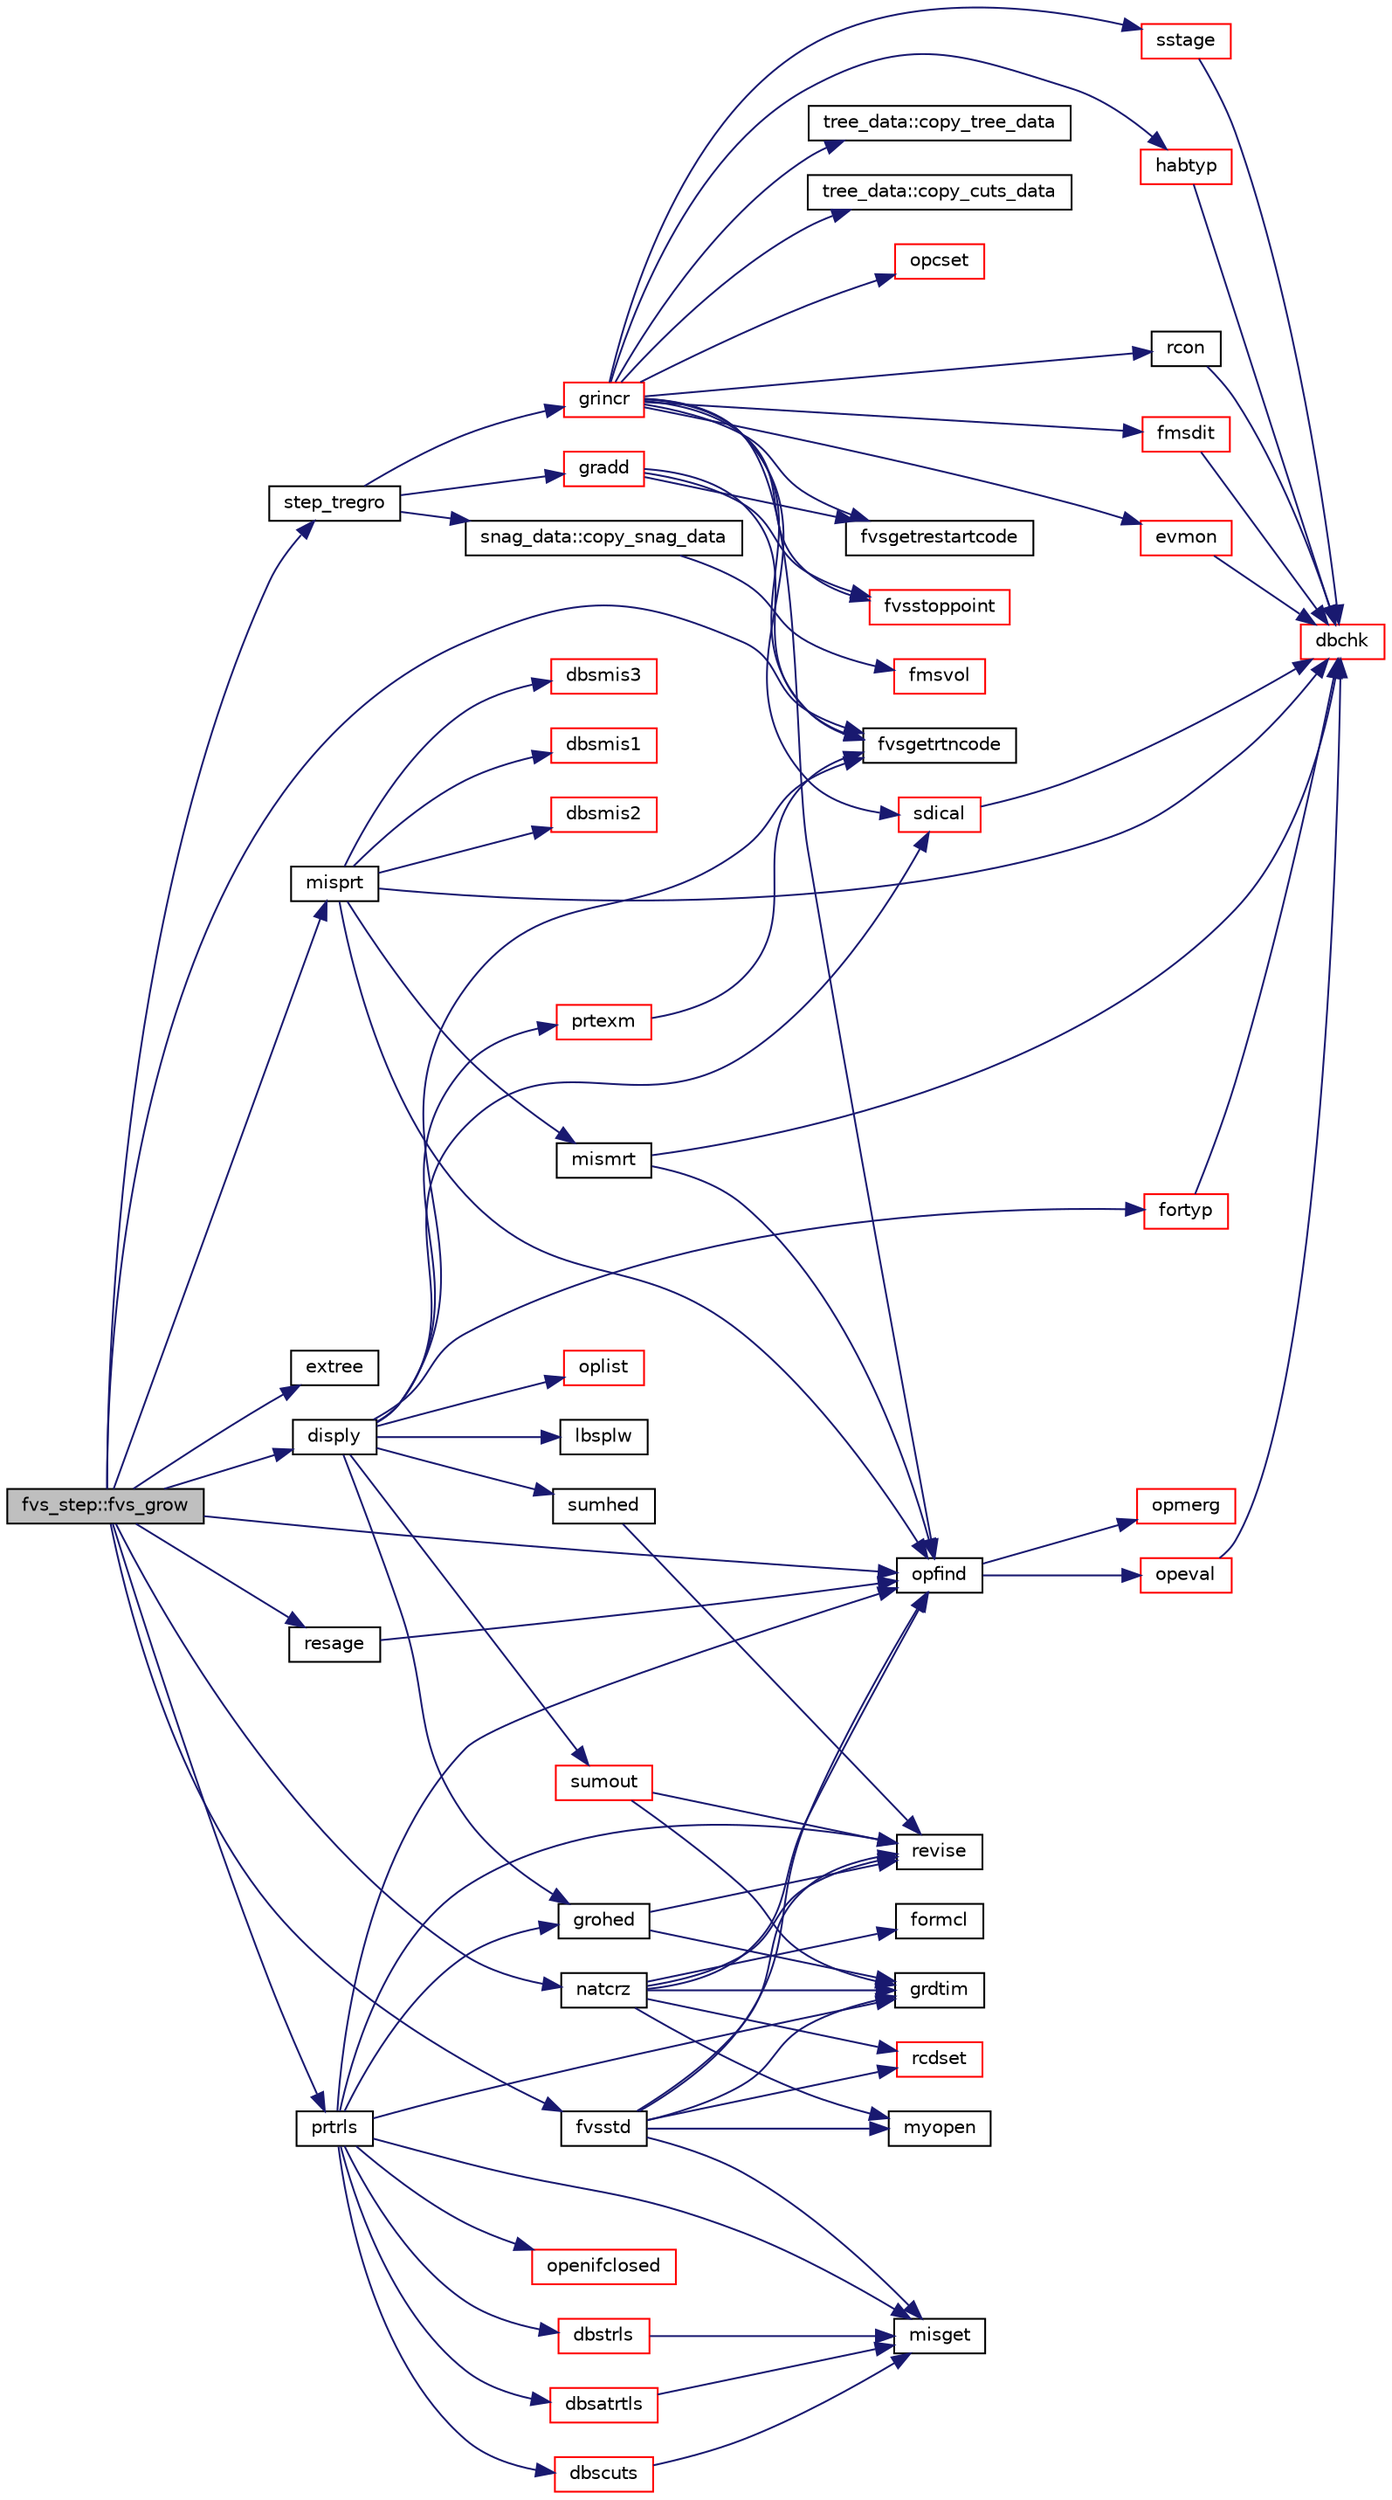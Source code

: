 digraph "fvs_step::fvs_grow"
{
  edge [fontname="Helvetica",fontsize="10",labelfontname="Helvetica",labelfontsize="10"];
  node [fontname="Helvetica",fontsize="10",shape=record];
  rankdir="LR";
  Node1 [label="fvs_step::fvs_grow",height=0.2,width=0.4,color="black", fillcolor="grey75", style="filled", fontcolor="black"];
  Node1 -> Node2 [color="midnightblue",fontsize="10",style="solid",fontname="Helvetica"];
  Node2 [label="step_tregro",height=0.2,width=0.4,color="black", fillcolor="white", style="filled",URL="$step__tregro_8f90.html#aebeb833eaaeffefcc116aa261d003ef7"];
  Node2 -> Node3 [color="midnightblue",fontsize="10",style="solid",fontname="Helvetica"];
  Node3 [label="snag_data::copy_snag_data",height=0.2,width=0.4,color="black", fillcolor="white", style="filled",URL="$namespacesnag__data.html#a52766294d763dcefbb1985eea8fdcc19"];
  Node3 -> Node4 [color="midnightblue",fontsize="10",style="solid",fontname="Helvetica"];
  Node4 [label="fmsvol",height=0.2,width=0.4,color="red", fillcolor="white", style="filled",URL="$fmsvol_8f.html#a06bde439f073767d2f2a03fd789a17d6"];
  Node2 -> Node5 [color="midnightblue",fontsize="10",style="solid",fontname="Helvetica"];
  Node5 [label="grincr",height=0.2,width=0.4,color="red", fillcolor="white", style="filled",URL="$grincr_8f.html#a67a79f0ec53e55e73dbff8239834af69"];
  Node5 -> Node6 [color="midnightblue",fontsize="10",style="solid",fontname="Helvetica"];
  Node6 [label="tree_data::copy_tree_data",height=0.2,width=0.4,color="black", fillcolor="white", style="filled",URL="$namespacetree__data.html#a3e2102732a7632abd05dfeaef4b8bb51"];
  Node5 -> Node7 [color="midnightblue",fontsize="10",style="solid",fontname="Helvetica"];
  Node7 [label="tree_data::copy_cuts_data",height=0.2,width=0.4,color="black", fillcolor="white", style="filled",URL="$namespacetree__data.html#a90cff42c4d0a52f9e6d5a356b3774bf5"];
  Node5 -> Node8 [color="midnightblue",fontsize="10",style="solid",fontname="Helvetica"];
  Node8 [label="opcset",height=0.2,width=0.4,color="red", fillcolor="white", style="filled",URL="$opcset_8f.html#adf8866710db6dbf26e1a8cd03d5399b8"];
  Node5 -> Node9 [color="midnightblue",fontsize="10",style="solid",fontname="Helvetica"];
  Node9 [label="fvsgetrestartcode",height=0.2,width=0.4,color="black", fillcolor="white", style="filled",URL="$cmdline_8f.html#ad360cac679e2e38de9f2a9e42ec7cbf0"];
  Node5 -> Node10 [color="midnightblue",fontsize="10",style="solid",fontname="Helvetica"];
  Node10 [label="opfind",height=0.2,width=0.4,color="black", fillcolor="white", style="filled",URL="$opfind_8f.html#a324ef558c0f597354b656e718563559e"];
  Node10 -> Node11 [color="midnightblue",fontsize="10",style="solid",fontname="Helvetica"];
  Node11 [label="opmerg",height=0.2,width=0.4,color="red", fillcolor="white", style="filled",URL="$opmerg_8f.html#a5d8719ff40889d676ef5684c77e348bf"];
  Node10 -> Node12 [color="midnightblue",fontsize="10",style="solid",fontname="Helvetica"];
  Node12 [label="opeval",height=0.2,width=0.4,color="red", fillcolor="white", style="filled",URL="$opeval_8f.html#a7f578a6ee493fc264a7af83a1fbdb14f"];
  Node12 -> Node13 [color="midnightblue",fontsize="10",style="solid",fontname="Helvetica"];
  Node13 [label="dbchk",height=0.2,width=0.4,color="red", fillcolor="white", style="filled",URL="$dbchk_8f.html#a50e82b8d87ebaeb63d8e1abab05bc20b"];
  Node5 -> Node14 [color="midnightblue",fontsize="10",style="solid",fontname="Helvetica"];
  Node14 [label="habtyp",height=0.2,width=0.4,color="red", fillcolor="white", style="filled",URL="$habtyp_8f.html#a508134cecb4c37e7c3afb626eb7633c1"];
  Node14 -> Node13 [color="midnightblue",fontsize="10",style="solid",fontname="Helvetica"];
  Node5 -> Node15 [color="midnightblue",fontsize="10",style="solid",fontname="Helvetica"];
  Node15 [label="rcon",height=0.2,width=0.4,color="black", fillcolor="white", style="filled",URL="$rcon_8f.html#afa57d3a304bb721b67453a0fb1594785"];
  Node15 -> Node13 [color="midnightblue",fontsize="10",style="solid",fontname="Helvetica"];
  Node5 -> Node16 [color="midnightblue",fontsize="10",style="solid",fontname="Helvetica"];
  Node16 [label="fmsdit",height=0.2,width=0.4,color="red", fillcolor="white", style="filled",URL="$fmsdit_8f.html#a30cc187b9cd93f901cd2cfb200fe9450"];
  Node16 -> Node13 [color="midnightblue",fontsize="10",style="solid",fontname="Helvetica"];
  Node5 -> Node17 [color="midnightblue",fontsize="10",style="solid",fontname="Helvetica"];
  Node17 [label="sdical",height=0.2,width=0.4,color="red", fillcolor="white", style="filled",URL="$sdical_8f.html#a235a2595a6e0fc8939700a1b24b845af"];
  Node17 -> Node13 [color="midnightblue",fontsize="10",style="solid",fontname="Helvetica"];
  Node5 -> Node18 [color="midnightblue",fontsize="10",style="solid",fontname="Helvetica"];
  Node18 [label="sstage",height=0.2,width=0.4,color="red", fillcolor="white", style="filled",URL="$sstage_8f.html#a6750c588bfb9f44874ad27e96750e458"];
  Node18 -> Node13 [color="midnightblue",fontsize="10",style="solid",fontname="Helvetica"];
  Node5 -> Node19 [color="midnightblue",fontsize="10",style="solid",fontname="Helvetica"];
  Node19 [label="fvsstoppoint",height=0.2,width=0.4,color="red", fillcolor="white", style="filled",URL="$cmdline_8f.html#af76f3c19404318f10236cae406be7430"];
  Node5 -> Node20 [color="midnightblue",fontsize="10",style="solid",fontname="Helvetica"];
  Node20 [label="fvsgetrtncode",height=0.2,width=0.4,color="black", fillcolor="white", style="filled",URL="$cmdline_8f.html#a0772cb6ab1daa15981fb8fcb46971c27"];
  Node5 -> Node21 [color="midnightblue",fontsize="10",style="solid",fontname="Helvetica"];
  Node21 [label="evmon",height=0.2,width=0.4,color="red", fillcolor="white", style="filled",URL="$evmon_8f.html#a4df7a0aa9506927276f3ebf78fa49050"];
  Node21 -> Node13 [color="midnightblue",fontsize="10",style="solid",fontname="Helvetica"];
  Node2 -> Node22 [color="midnightblue",fontsize="10",style="solid",fontname="Helvetica"];
  Node22 [label="gradd",height=0.2,width=0.4,color="red", fillcolor="white", style="filled",URL="$gradd_8f.html#a600f37418d934afd782fee50e2ac2dc6"];
  Node22 -> Node9 [color="midnightblue",fontsize="10",style="solid",fontname="Helvetica"];
  Node22 -> Node20 [color="midnightblue",fontsize="10",style="solid",fontname="Helvetica"];
  Node22 -> Node19 [color="midnightblue",fontsize="10",style="solid",fontname="Helvetica"];
  Node1 -> Node20 [color="midnightblue",fontsize="10",style="solid",fontname="Helvetica"];
  Node1 -> Node23 [color="midnightblue",fontsize="10",style="solid",fontname="Helvetica"];
  Node23 [label="extree",height=0.2,width=0.4,color="black", fillcolor="white", style="filled",URL="$extree_8f.html#a859bfec4260dfe838ec9843097a5d450"];
  Node1 -> Node24 [color="midnightblue",fontsize="10",style="solid",fontname="Helvetica"];
  Node24 [label="disply",height=0.2,width=0.4,color="black", fillcolor="white", style="filled",URL="$disply_8f.html#a40c3d506a5ba7894f7c12ab4cf25b4c2"];
  Node24 -> Node25 [color="midnightblue",fontsize="10",style="solid",fontname="Helvetica"];
  Node25 [label="fortyp",height=0.2,width=0.4,color="red", fillcolor="white", style="filled",URL="$fortyp_8f.html#ab61cd2edd821b692065258a1813c4779"];
  Node25 -> Node13 [color="midnightblue",fontsize="10",style="solid",fontname="Helvetica"];
  Node24 -> Node17 [color="midnightblue",fontsize="10",style="solid",fontname="Helvetica"];
  Node24 -> Node26 [color="midnightblue",fontsize="10",style="solid",fontname="Helvetica"];
  Node26 [label="prtexm",height=0.2,width=0.4,color="red", fillcolor="white", style="filled",URL="$prtexm_8f.html#adec1753d0a73f3615347ddeb685177e3"];
  Node26 -> Node20 [color="midnightblue",fontsize="10",style="solid",fontname="Helvetica"];
  Node24 -> Node20 [color="midnightblue",fontsize="10",style="solid",fontname="Helvetica"];
  Node24 -> Node27 [color="midnightblue",fontsize="10",style="solid",fontname="Helvetica"];
  Node27 [label="grohed",height=0.2,width=0.4,color="black", fillcolor="white", style="filled",URL="$grohed_8f.html#a208663aece1e7b7a8133af6dd40d5468"];
  Node27 -> Node28 [color="midnightblue",fontsize="10",style="solid",fontname="Helvetica"];
  Node28 [label="revise",height=0.2,width=0.4,color="black", fillcolor="white", style="filled",URL="$revise_8f.html#a760f6639eabbb44bc7694760f0598231"];
  Node27 -> Node29 [color="midnightblue",fontsize="10",style="solid",fontname="Helvetica"];
  Node29 [label="grdtim",height=0.2,width=0.4,color="black", fillcolor="white", style="filled",URL="$grdtim_8f.html#ad10217068165ab4b799e84db9a37e052"];
  Node24 -> Node30 [color="midnightblue",fontsize="10",style="solid",fontname="Helvetica"];
  Node30 [label="lbsplw",height=0.2,width=0.4,color="black", fillcolor="white", style="filled",URL="$lbsplw_8f.html#a30e1203fbce84889d2463835bd30bf6b"];
  Node24 -> Node31 [color="midnightblue",fontsize="10",style="solid",fontname="Helvetica"];
  Node31 [label="sumout",height=0.2,width=0.4,color="red", fillcolor="white", style="filled",URL="$sumout_8f.html#a51936d897661695f99100cb89b3d093f"];
  Node31 -> Node28 [color="midnightblue",fontsize="10",style="solid",fontname="Helvetica"];
  Node31 -> Node29 [color="midnightblue",fontsize="10",style="solid",fontname="Helvetica"];
  Node24 -> Node32 [color="midnightblue",fontsize="10",style="solid",fontname="Helvetica"];
  Node32 [label="oplist",height=0.2,width=0.4,color="red", fillcolor="white", style="filled",URL="$oplist_8f.html#af03167443672e110124f8cbdc1e2bdd9"];
  Node24 -> Node33 [color="midnightblue",fontsize="10",style="solid",fontname="Helvetica"];
  Node33 [label="sumhed",height=0.2,width=0.4,color="black", fillcolor="white", style="filled",URL="$sumhed_8f.html#ac8c7d16c38a004c4717b1b7e04abf37a"];
  Node33 -> Node28 [color="midnightblue",fontsize="10",style="solid",fontname="Helvetica"];
  Node1 -> Node34 [color="midnightblue",fontsize="10",style="solid",fontname="Helvetica"];
  Node34 [label="resage",height=0.2,width=0.4,color="black", fillcolor="white", style="filled",URL="$resage_8f.html#a6ce1c96757accea78ee671341f922368"];
  Node34 -> Node10 [color="midnightblue",fontsize="10",style="solid",fontname="Helvetica"];
  Node1 -> Node35 [color="midnightblue",fontsize="10",style="solid",fontname="Helvetica"];
  Node35 [label="misprt",height=0.2,width=0.4,color="black", fillcolor="white", style="filled",URL="$misprt_8f.html#a4cbc1726f003f75950cf386f958ec66e"];
  Node35 -> Node13 [color="midnightblue",fontsize="10",style="solid",fontname="Helvetica"];
  Node35 -> Node10 [color="midnightblue",fontsize="10",style="solid",fontname="Helvetica"];
  Node35 -> Node36 [color="midnightblue",fontsize="10",style="solid",fontname="Helvetica"];
  Node36 [label="mismrt",height=0.2,width=0.4,color="black", fillcolor="white", style="filled",URL="$mismrt_8f.html#aefde50d42444e0a983f0bcc6c7e2eea5"];
  Node36 -> Node13 [color="midnightblue",fontsize="10",style="solid",fontname="Helvetica"];
  Node36 -> Node10 [color="midnightblue",fontsize="10",style="solid",fontname="Helvetica"];
  Node35 -> Node37 [color="midnightblue",fontsize="10",style="solid",fontname="Helvetica"];
  Node37 [label="dbsmis1",height=0.2,width=0.4,color="red", fillcolor="white", style="filled",URL="$dbsmis_8f.html#a99025ef95bc47d4307a914d6aca014da"];
  Node35 -> Node38 [color="midnightblue",fontsize="10",style="solid",fontname="Helvetica"];
  Node38 [label="dbsmis2",height=0.2,width=0.4,color="red", fillcolor="white", style="filled",URL="$dbsmis_8f.html#a7af054954a3693abd1c0820e316fcc40"];
  Node35 -> Node39 [color="midnightblue",fontsize="10",style="solid",fontname="Helvetica"];
  Node39 [label="dbsmis3",height=0.2,width=0.4,color="red", fillcolor="white", style="filled",URL="$dbsmis_8f.html#a7082b55708fedf68b8733c987b7e9843"];
  Node1 -> Node40 [color="midnightblue",fontsize="10",style="solid",fontname="Helvetica"];
  Node40 [label="prtrls",height=0.2,width=0.4,color="black", fillcolor="white", style="filled",URL="$prtrls_8f90.html#a0e02604dd6efe62cc71351134db26938"];
  Node40 -> Node10 [color="midnightblue",fontsize="10",style="solid",fontname="Helvetica"];
  Node40 -> Node41 [color="midnightblue",fontsize="10",style="solid",fontname="Helvetica"];
  Node41 [label="dbstrls",height=0.2,width=0.4,color="red", fillcolor="white", style="filled",URL="$dbstrls_8f.html#a2e30304cc17450542e62bd8794ccb242"];
  Node41 -> Node42 [color="midnightblue",fontsize="10",style="solid",fontname="Helvetica"];
  Node42 [label="misget",height=0.2,width=0.4,color="black", fillcolor="white", style="filled",URL="$misget_8f.html#a1287765232a4e41af838bb4967b34007"];
  Node40 -> Node43 [color="midnightblue",fontsize="10",style="solid",fontname="Helvetica"];
  Node43 [label="dbsatrtls",height=0.2,width=0.4,color="red", fillcolor="white", style="filled",URL="$dbsatrtls_8f.html#acd5056551ee0807460d0f5f893c168ca"];
  Node43 -> Node42 [color="midnightblue",fontsize="10",style="solid",fontname="Helvetica"];
  Node40 -> Node44 [color="midnightblue",fontsize="10",style="solid",fontname="Helvetica"];
  Node44 [label="dbscuts",height=0.2,width=0.4,color="red", fillcolor="white", style="filled",URL="$dbscuts_8f.html#ad9fe87bc66ff7f70b85e22dc177e883e"];
  Node44 -> Node42 [color="midnightblue",fontsize="10",style="solid",fontname="Helvetica"];
  Node40 -> Node45 [color="midnightblue",fontsize="10",style="solid",fontname="Helvetica"];
  Node45 [label="openifclosed",height=0.2,width=0.4,color="red", fillcolor="white", style="filled",URL="$filopn_8f.html#a758c87adf0ead0b27cd6710aca94592b"];
  Node40 -> Node28 [color="midnightblue",fontsize="10",style="solid",fontname="Helvetica"];
  Node40 -> Node29 [color="midnightblue",fontsize="10",style="solid",fontname="Helvetica"];
  Node40 -> Node27 [color="midnightblue",fontsize="10",style="solid",fontname="Helvetica"];
  Node40 -> Node42 [color="midnightblue",fontsize="10",style="solid",fontname="Helvetica"];
  Node1 -> Node46 [color="midnightblue",fontsize="10",style="solid",fontname="Helvetica"];
  Node46 [label="fvsstd",height=0.2,width=0.4,color="black", fillcolor="white", style="filled",URL="$fvsstd_8f.html#af967665a4131f92fe0ea151a80ae000c"];
  Node46 -> Node10 [color="midnightblue",fontsize="10",style="solid",fontname="Helvetica"];
  Node46 -> Node47 [color="midnightblue",fontsize="10",style="solid",fontname="Helvetica"];
  Node47 [label="myopen",height=0.2,width=0.4,color="black", fillcolor="white", style="filled",URL="$myopen_8f.html#ab25efa78ed701d464a48e5eb0cf91979"];
  Node46 -> Node48 [color="midnightblue",fontsize="10",style="solid",fontname="Helvetica"];
  Node48 [label="rcdset",height=0.2,width=0.4,color="red", fillcolor="white", style="filled",URL="$rcdset_8f.html#a1dba8a40ee085d920a3ebb27fcd34a59"];
  Node46 -> Node28 [color="midnightblue",fontsize="10",style="solid",fontname="Helvetica"];
  Node46 -> Node29 [color="midnightblue",fontsize="10",style="solid",fontname="Helvetica"];
  Node46 -> Node42 [color="midnightblue",fontsize="10",style="solid",fontname="Helvetica"];
  Node1 -> Node49 [color="midnightblue",fontsize="10",style="solid",fontname="Helvetica"];
  Node49 [label="natcrz",height=0.2,width=0.4,color="black", fillcolor="white", style="filled",URL="$natcrz_8f.html#ab060aabf4cca6016035e11c52e5a0095"];
  Node49 -> Node10 [color="midnightblue",fontsize="10",style="solid",fontname="Helvetica"];
  Node49 -> Node47 [color="midnightblue",fontsize="10",style="solid",fontname="Helvetica"];
  Node49 -> Node48 [color="midnightblue",fontsize="10",style="solid",fontname="Helvetica"];
  Node49 -> Node28 [color="midnightblue",fontsize="10",style="solid",fontname="Helvetica"];
  Node49 -> Node29 [color="midnightblue",fontsize="10",style="solid",fontname="Helvetica"];
  Node49 -> Node50 [color="midnightblue",fontsize="10",style="solid",fontname="Helvetica"];
  Node50 [label="formcl",height=0.2,width=0.4,color="black", fillcolor="white", style="filled",URL="$formcl_8f.html#a04dbb6aff6afd27ef10f419ea7469a1a"];
  Node1 -> Node10 [color="midnightblue",fontsize="10",style="solid",fontname="Helvetica"];
}
